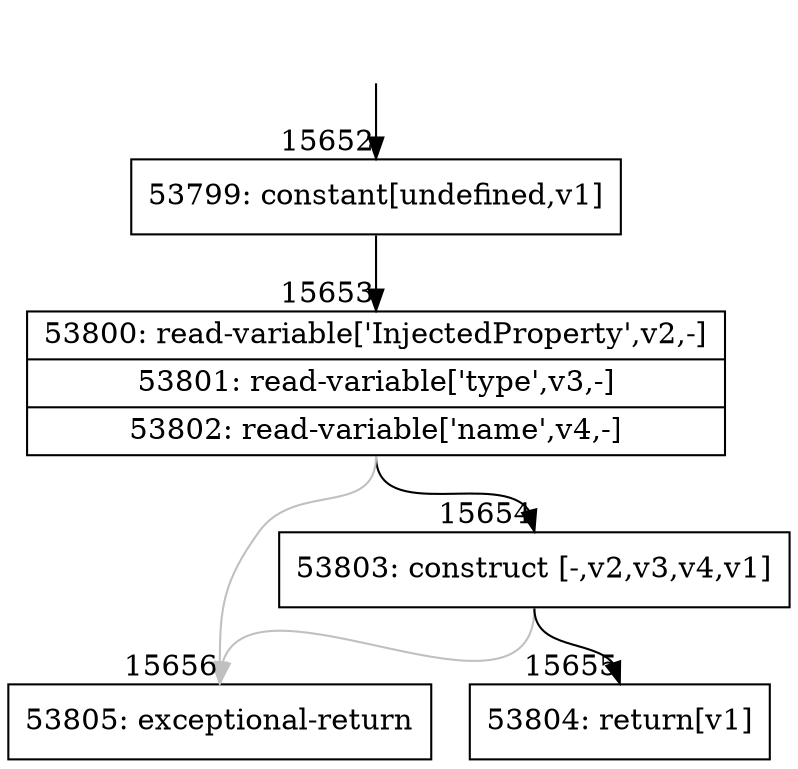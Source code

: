 digraph {
rankdir="TD"
BB_entry1331[shape=none,label=""];
BB_entry1331 -> BB15652 [tailport=s, headport=n, headlabel="    15652"]
BB15652 [shape=record label="{53799: constant[undefined,v1]}" ] 
BB15652 -> BB15653 [tailport=s, headport=n, headlabel="      15653"]
BB15653 [shape=record label="{53800: read-variable['InjectedProperty',v2,-]|53801: read-variable['type',v3,-]|53802: read-variable['name',v4,-]}" ] 
BB15653 -> BB15654 [tailport=s, headport=n, headlabel="      15654"]
BB15653 -> BB15656 [tailport=s, headport=n, color=gray, headlabel="      15656"]
BB15654 [shape=record label="{53803: construct [-,v2,v3,v4,v1]}" ] 
BB15654 -> BB15655 [tailport=s, headport=n, headlabel="      15655"]
BB15654 -> BB15656 [tailport=s, headport=n, color=gray]
BB15655 [shape=record label="{53804: return[v1]}" ] 
BB15656 [shape=record label="{53805: exceptional-return}" ] 
//#$~ 28851
}
